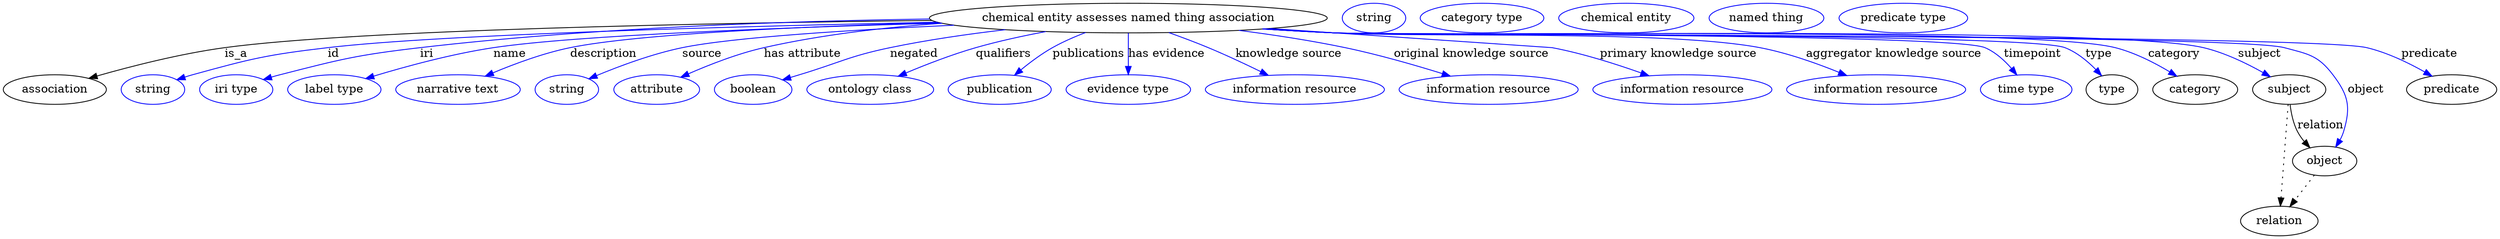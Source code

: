 digraph {
	graph [bb="0,0,3022,283"];
	node [label="\N"];
	"chemical entity assesses named thing association"	[height=0.5,
		label="chemical entity assesses named thing association",
		pos="1362.4,265",
		width=6.698];
	association	[height=0.5,
		pos="62.394,178",
		width=1.7332];
	"chemical entity assesses named thing association" -> association	[label=is_a,
		lp="282.39,221.5",
		pos="e,103.35,191.59 1124.4,262.11 853.31,258.95 427.51,250.62 268.39,229 214.66,221.7 154.54,206.24 113.18,194.43"];
	id	[color=blue,
		height=0.5,
		label=string,
		pos="181.39,178",
		width=1.0652];
	"chemical entity assesses named thing association" -> id	[color=blue,
		label=id,
		lp="400.39,221.5",
		pos="e,210.37,190.01 1130.8,259.97 890.43,255 530.64,245.18 393.39,229 319.56,220.3 301.06,215.79 229.39,196 226.28,195.14 223.08,194.18 \
219.89,193.17",
		style=solid];
	iri	[color=blue,
		height=0.5,
		label="iri type",
		pos="282.39,178",
		width=1.2277];
	"chemical entity assesses named thing association" -> iri	[color=blue,
		label=iri,
		lp="512.39,221.5",
		pos="e,315.3,190.21 1121.2,263.94 948.86,261.51 711.69,253.32 504.39,229 428.39,220.08 409.51,215.05 335.39,196 332.02,195.13 328.54,\
194.17 325.05,193.16",
		style=solid];
	name	[color=blue,
		height=0.5,
		label="label type",
		pos="401.39,178",
		width=1.5707];
	"chemical entity assesses named thing association" -> name	[color=blue,
		label=name,
		lp="613.39,221.5",
		pos="e,439.52,191.46 1135.4,258.91 946.92,253.71 693.99,244.22 593.39,229 543.53,221.46 487.9,206.19 449.41,194.5",
		style=solid];
	description	[color=blue,
		height=0.5,
		label="narrative text",
		pos="551.39,178",
		width=2.0943];
	"chemical entity assesses named thing association" -> description	[color=blue,
		label=description,
		lp="726.89,221.5",
		pos="e,584.13,194.32 1132.5,259.5 970.68,254.92 768.83,245.99 686.39,229 654.24,222.37 619.53,209.38 593.37,198.3",
		style=solid];
	source	[color=blue,
		height=0.5,
		label=string,
		pos="683.39,178",
		width=1.0652];
	"chemical entity assesses named thing association" -> source	[color=blue,
		label=source,
		lp="845.39,221.5",
		pos="e,709.97,191.19 1150.2,256.4 1026.3,250.76 882.66,241.81 821.39,229 785.74,221.55 746.88,206.83 719.5,195.28",
		style=solid];
	"has attribute"	[color=blue,
		height=0.5,
		label=attribute,
		pos="791.39,178",
		width=1.4443];
	"chemical entity assesses named thing association" -> "has attribute"	[color=blue,
		label="has attribute",
		lp="967.39,221.5",
		pos="e,820.34,193.03 1136.2,258.75 1066.4,253.76 989.62,244.8 920.39,229 888.83,221.8 854.75,208.32 829.54,197.17",
		style=solid];
	negated	[color=blue,
		height=0.5,
		label=boolean,
		pos="908.39,178",
		width=1.2999];
	"chemical entity assesses named thing association" -> negated	[color=blue,
		label=negated,
		lp="1102.4,221.5",
		pos="e,943.59,189.93 1213.1,250.85 1167.9,245.55 1118.4,238.41 1073.4,229 1023.4,218.56 1012.2,210.87 963.39,196 960.09,194.99 956.68,\
193.95 953.25,192.9",
		style=solid];
	qualifiers	[color=blue,
		height=0.5,
		label="ontology class",
		pos="1049.4,178",
		width=2.1304];
	"chemical entity assesses named thing association" -> qualifiers	[color=blue,
		label=qualifiers,
		lp="1210.9,221.5",
		pos="e,1083.3,194.24 1262.2,248.55 1234.5,243.33 1204.6,236.81 1177.4,229 1148.5,220.71 1117.1,208.5 1092.7,198.21",
		style=solid];
	publications	[color=blue,
		height=0.5,
		label=publication,
		pos="1206.4,178",
		width=1.7332];
	"chemical entity assesses named thing association" -> publications	[color=blue,
		label=publications,
		lp="1314.4,221.5",
		pos="e,1224.4,195.45 1310.5,247.38 1297.1,242.24 1282.9,236.05 1270.4,229 1257,221.42 1243.3,211.19 1232.1,201.95",
		style=solid];
	"has evidence"	[color=blue,
		height=0.5,
		label="evidence type",
		pos="1362.4,178",
		width=2.0943];
	"chemical entity assesses named thing association" -> "has evidence"	[color=blue,
		label="has evidence",
		lp="1408.9,221.5",
		pos="e,1362.4,196.18 1362.4,246.8 1362.4,235.16 1362.4,219.55 1362.4,206.24",
		style=solid];
	"knowledge source"	[color=blue,
		height=0.5,
		label="information resource",
		pos="1564.4,178",
		width=3.015];
	"chemical entity assesses named thing association" -> "knowledge source"	[color=blue,
		label="knowledge source",
		lp="1556.9,221.5",
		pos="e,1532.1,195.37 1411.6,247.3 1427,241.78 1444,235.41 1459.4,229 1480.7,220.11 1503.9,209.19 1523.1,199.83",
		style=solid];
	"original knowledge source"	[color=blue,
		height=0.5,
		label="information resource",
		pos="1799.4,178",
		width=3.015];
	"chemical entity assesses named thing association" -> "original knowledge source"	[color=blue,
		label="original knowledge source",
		lp="1778.4,221.5",
		pos="e,1753,194.37 1496.5,250.03 1538,244.67 1583.8,237.69 1625.4,229 1665.3,220.66 1709.4,207.94 1743.3,197.41",
		style=solid];
	"primary knowledge source"	[color=blue,
		height=0.5,
		label="information resource",
		pos="2034.4,178",
		width=3.015];
	"chemical entity assesses named thing association" -> "primary knowledge source"	[color=blue,
		label="primary knowledge source",
		lp="2029.4,221.5",
		pos="e,1993.8,194.79 1534.1,252.32 1683.5,242.16 1876.1,229.05 1876.4,229 1913.3,222.02 1953.6,209.18 1984.2,198.26",
		style=solid];
	"aggregator knowledge source"	[color=blue,
		height=0.5,
		label="information resource",
		pos="2269.4,178",
		width=3.015];
	"chemical entity assesses named thing association" -> "aggregator knowledge source"	[color=blue,
		label="aggregator knowledge source",
		lp="2290.9,221.5",
		pos="e,2233.7,195.08 1528.4,251.94 1556.4,250.12 1585.2,248.4 1612.4,247 1727,241.11 2015.7,250.42 2128.4,229 2161.5,222.71 2197.2,209.96 \
2224.5,198.91",
		style=solid];
	timepoint	[color=blue,
		height=0.5,
		label="time type",
		pos="2451.4,178",
		width=1.5346];
	"chemical entity assesses named thing association" -> timepoint	[color=blue,
		label=timepoint,
		lp="2459.4,221.5",
		pos="e,2440,195.84 1526.4,251.79 1555,249.96 1584.6,248.26 1612.4,247 1656.2,245.01 2361.1,246.24 2401.4,229 2413.9,223.65 2425,213.54 \
2433.5,203.81",
		style=solid];
	type	[height=0.5,
		pos="2555.4,178",
		width=0.86659];
	"chemical entity assesses named thing association" -> type	[color=blue,
		label=type,
		lp="2539.4,221.5",
		pos="e,2542.8,194.91 1526.1,251.75 1554.8,249.92 1584.5,248.23 1612.4,247 1661.6,244.83 2452.5,246.81 2498.4,229 2512.7,223.46 2525.7,\
212.63 2535.8,202.46",
		style=solid];
	category	[height=0.5,
		pos="2656.4,178",
		width=1.4263];
	"chemical entity assesses named thing association" -> category	[color=blue,
		label=category,
		lp="2630.9,221.5",
		pos="e,2634.1,194.28 1525.7,251.74 1554.6,249.9 1584.4,248.22 1612.4,247 1717.5,242.43 2457.4,254.78 2559.4,229 2582.9,223.06 2607.2,\
210.55 2625.5,199.53",
		style=solid];
	subject	[height=0.5,
		pos="2770.4,178",
		width=1.2277];
	"chemical entity assesses named thing association" -> subject	[color=blue,
		label=subject,
		lp="2734.4,221.5",
		pos="e,2747.5,193.58 1525.4,251.72 1554.4,249.88 1584.3,248.2 1612.4,247 1729.4,242.03 2552.4,256 2666.4,229 2692.1,222.91 2718.9,209.84 \
2738.9,198.59",
		style=solid];
	object	[height=0.5,
		pos="2813.4,91",
		width=1.0832];
	"chemical entity assesses named thing association" -> object	[color=blue,
		label=object,
		lp="2863.4,178",
		pos="e,2826.8,108.09 1525,251.7 1554.1,249.86 1584.1,248.18 1612.4,247 1676.3,244.33 2702.6,245.63 2764.4,229 2793.4,221.19 2805.2,219.95 \
2823.4,196 2842.2,171.13 2845.3,156.9 2836.4,127 2835.4,123.55 2833.9,120.13 2832.1,116.85",
		style=solid];
	predicate	[height=0.5,
		pos="2967.4,178",
		width=1.5165];
	"chemical entity assesses named thing association" -> predicate	[color=blue,
		label=predicate,
		lp="2940.4,221.5",
		pos="e,2943.6,194.32 1525,251.67 1554.1,249.83 1584.1,248.16 1612.4,247 1681.9,244.14 2796.7,245.07 2864.4,229 2889.3,223.09 2915.2,210.5 \
2934.7,199.43",
		style=solid];
	association_type	[color=blue,
		height=0.5,
		label=string,
		pos="1659.4,265",
		width=1.0652];
	association_category	[color=blue,
		height=0.5,
		label="category type",
		pos="1790.4,265",
		width=2.0762];
	subject -> object	[label=relation,
		lp="2808.4,134.5",
		pos="e,2795.5,107.23 2771.5,159.55 2772.7,149.57 2775.2,137.07 2780.4,127 2782.6,122.68 2785.5,118.52 2788.7,114.66"];
	relation	[height=0.5,
		pos="2758.4,18",
		width=1.2999];
	subject -> relation	[pos="e,2759.7,36.188 2769.1,159.79 2767,132.48 2763,78.994 2760.5,46.38",
		style=dotted];
	"chemical entity assesses named thing association_subject"	[color=blue,
		height=0.5,
		label="chemical entity",
		pos="1965.4,265",
		width=2.2748];
	object -> relation	[pos="e,2771.2,35.54 2800.9,73.889 2794,64.939 2785.2,53.617 2777.4,43.584",
		style=dotted];
	"chemical entity assesses named thing association_object"	[color=blue,
		height=0.5,
		label="named thing",
		pos="2134.4,265",
		width=1.9318];
	"chemical entity assesses named thing association_predicate"	[color=blue,
		height=0.5,
		label="predicate type",
		pos="2300.4,265",
		width=2.1665];
}
